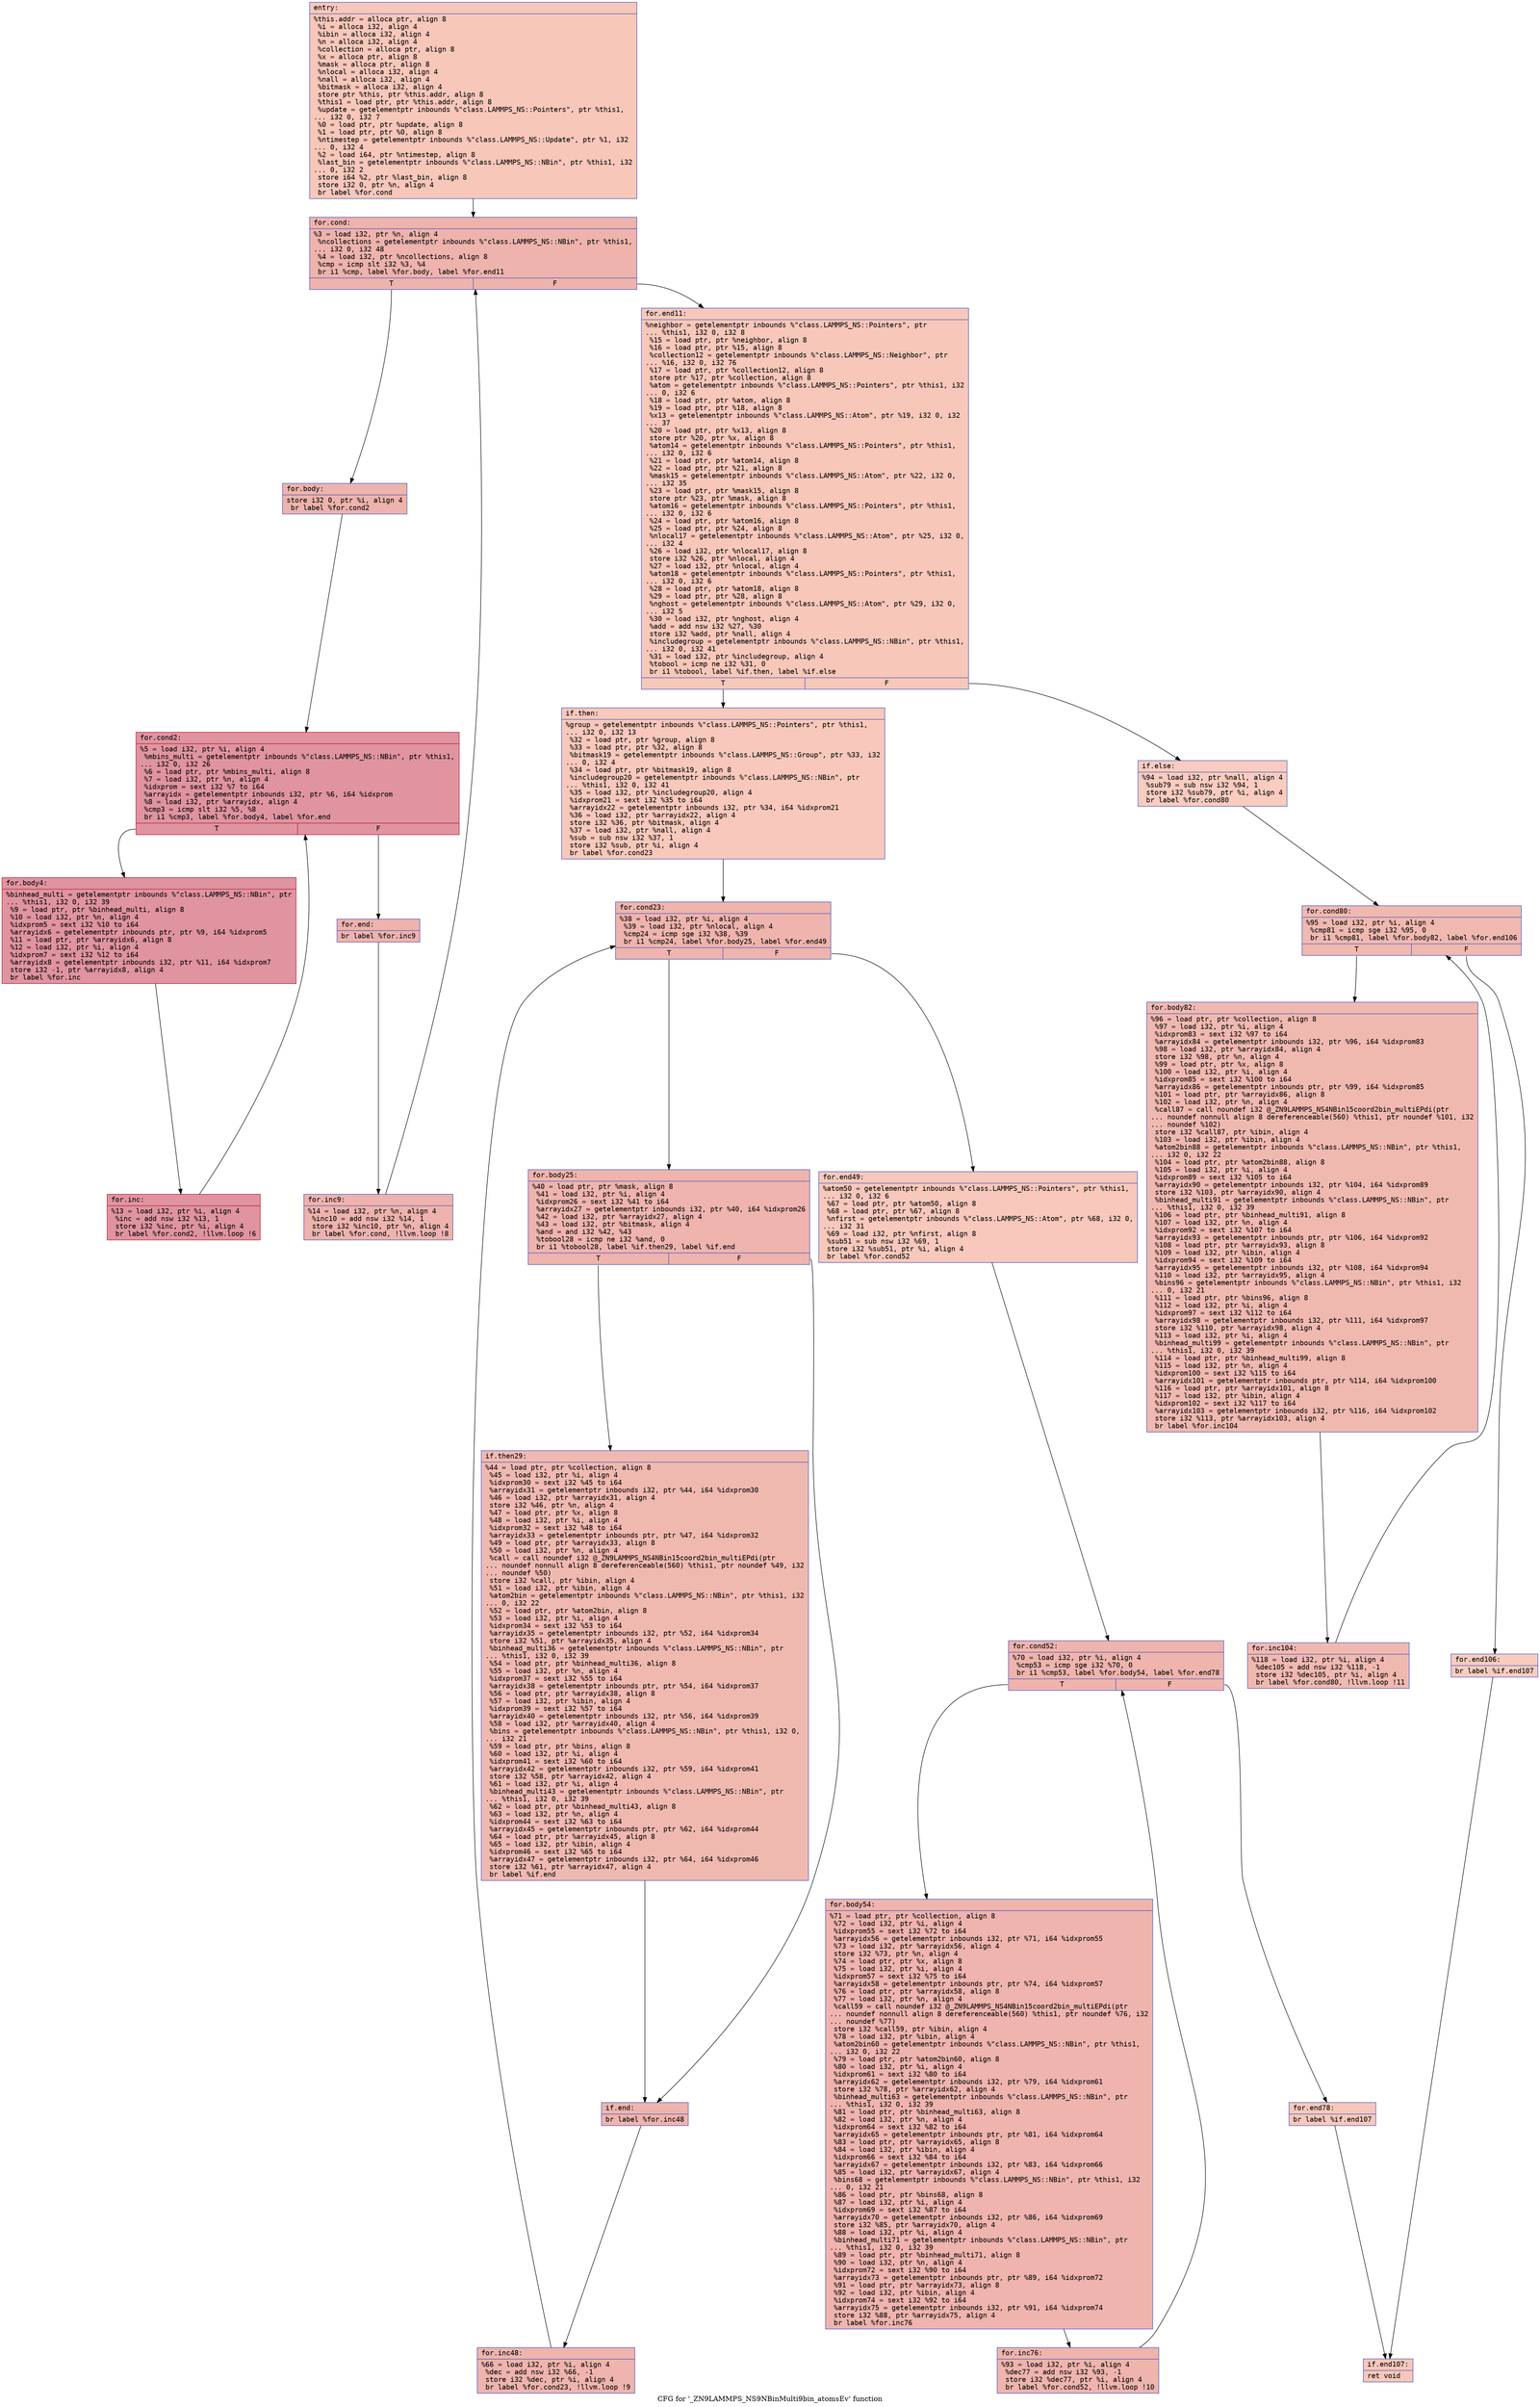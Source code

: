 digraph "CFG for '_ZN9LAMMPS_NS9NBinMulti9bin_atomsEv' function" {
	label="CFG for '_ZN9LAMMPS_NS9NBinMulti9bin_atomsEv' function";

	Node0x55627227f030 [shape=record,color="#3d50c3ff", style=filled, fillcolor="#ec7f6370" fontname="Courier",label="{entry:\l|  %this.addr = alloca ptr, align 8\l  %i = alloca i32, align 4\l  %ibin = alloca i32, align 4\l  %n = alloca i32, align 4\l  %collection = alloca ptr, align 8\l  %x = alloca ptr, align 8\l  %mask = alloca ptr, align 8\l  %nlocal = alloca i32, align 4\l  %nall = alloca i32, align 4\l  %bitmask = alloca i32, align 4\l  store ptr %this, ptr %this.addr, align 8\l  %this1 = load ptr, ptr %this.addr, align 8\l  %update = getelementptr inbounds %\"class.LAMMPS_NS::Pointers\", ptr %this1,\l... i32 0, i32 7\l  %0 = load ptr, ptr %update, align 8\l  %1 = load ptr, ptr %0, align 8\l  %ntimestep = getelementptr inbounds %\"class.LAMMPS_NS::Update\", ptr %1, i32\l... 0, i32 4\l  %2 = load i64, ptr %ntimestep, align 8\l  %last_bin = getelementptr inbounds %\"class.LAMMPS_NS::NBin\", ptr %this1, i32\l... 0, i32 2\l  store i64 %2, ptr %last_bin, align 8\l  store i32 0, ptr %n, align 4\l  br label %for.cond\l}"];
	Node0x55627227f030 -> Node0x55627227fca0[tooltip="entry -> for.cond\nProbability 100.00%" ];
	Node0x55627227fca0 [shape=record,color="#3d50c3ff", style=filled, fillcolor="#d6524470" fontname="Courier",label="{for.cond:\l|  %3 = load i32, ptr %n, align 4\l  %ncollections = getelementptr inbounds %\"class.LAMMPS_NS::NBin\", ptr %this1,\l... i32 0, i32 48\l  %4 = load i32, ptr %ncollections, align 8\l  %cmp = icmp slt i32 %3, %4\l  br i1 %cmp, label %for.body, label %for.end11\l|{<s0>T|<s1>F}}"];
	Node0x55627227fca0:s0 -> Node0x55627227ffa0[tooltip="for.cond -> for.body\nProbability 96.88%" ];
	Node0x55627227fca0:s1 -> Node0x556272280020[tooltip="for.cond -> for.end11\nProbability 3.12%" ];
	Node0x55627227ffa0 [shape=record,color="#3d50c3ff", style=filled, fillcolor="#d6524470" fontname="Courier",label="{for.body:\l|  store i32 0, ptr %i, align 4\l  br label %for.cond2\l}"];
	Node0x55627227ffa0 -> Node0x5562722801f0[tooltip="for.body -> for.cond2\nProbability 100.00%" ];
	Node0x5562722801f0 [shape=record,color="#b70d28ff", style=filled, fillcolor="#b70d2870" fontname="Courier",label="{for.cond2:\l|  %5 = load i32, ptr %i, align 4\l  %mbins_multi = getelementptr inbounds %\"class.LAMMPS_NS::NBin\", ptr %this1,\l... i32 0, i32 26\l  %6 = load ptr, ptr %mbins_multi, align 8\l  %7 = load i32, ptr %n, align 4\l  %idxprom = sext i32 %7 to i64\l  %arrayidx = getelementptr inbounds i32, ptr %6, i64 %idxprom\l  %8 = load i32, ptr %arrayidx, align 4\l  %cmp3 = icmp slt i32 %5, %8\l  br i1 %cmp3, label %for.body4, label %for.end\l|{<s0>T|<s1>F}}"];
	Node0x5562722801f0:s0 -> Node0x55627227f680[tooltip="for.cond2 -> for.body4\nProbability 96.88%" ];
	Node0x5562722801f0:s1 -> Node0x556272280a00[tooltip="for.cond2 -> for.end\nProbability 3.12%" ];
	Node0x55627227f680 [shape=record,color="#b70d28ff", style=filled, fillcolor="#b70d2870" fontname="Courier",label="{for.body4:\l|  %binhead_multi = getelementptr inbounds %\"class.LAMMPS_NS::NBin\", ptr\l... %this1, i32 0, i32 39\l  %9 = load ptr, ptr %binhead_multi, align 8\l  %10 = load i32, ptr %n, align 4\l  %idxprom5 = sext i32 %10 to i64\l  %arrayidx6 = getelementptr inbounds ptr, ptr %9, i64 %idxprom5\l  %11 = load ptr, ptr %arrayidx6, align 8\l  %12 = load i32, ptr %i, align 4\l  %idxprom7 = sext i32 %12 to i64\l  %arrayidx8 = getelementptr inbounds i32, ptr %11, i64 %idxprom7\l  store i32 -1, ptr %arrayidx8, align 4\l  br label %for.inc\l}"];
	Node0x55627227f680 -> Node0x5562722811a0[tooltip="for.body4 -> for.inc\nProbability 100.00%" ];
	Node0x5562722811a0 [shape=record,color="#b70d28ff", style=filled, fillcolor="#b70d2870" fontname="Courier",label="{for.inc:\l|  %13 = load i32, ptr %i, align 4\l  %inc = add nsw i32 %13, 1\l  store i32 %inc, ptr %i, align 4\l  br label %for.cond2, !llvm.loop !6\l}"];
	Node0x5562722811a0 -> Node0x5562722801f0[tooltip="for.inc -> for.cond2\nProbability 100.00%" ];
	Node0x556272280a00 [shape=record,color="#3d50c3ff", style=filled, fillcolor="#d6524470" fontname="Courier",label="{for.end:\l|  br label %for.inc9\l}"];
	Node0x556272280a00 -> Node0x5562722815d0[tooltip="for.end -> for.inc9\nProbability 100.00%" ];
	Node0x5562722815d0 [shape=record,color="#3d50c3ff", style=filled, fillcolor="#d6524470" fontname="Courier",label="{for.inc9:\l|  %14 = load i32, ptr %n, align 4\l  %inc10 = add nsw i32 %14, 1\l  store i32 %inc10, ptr %n, align 4\l  br label %for.cond, !llvm.loop !8\l}"];
	Node0x5562722815d0 -> Node0x55627227fca0[tooltip="for.inc9 -> for.cond\nProbability 100.00%" ];
	Node0x556272280020 [shape=record,color="#3d50c3ff", style=filled, fillcolor="#ec7f6370" fontname="Courier",label="{for.end11:\l|  %neighbor = getelementptr inbounds %\"class.LAMMPS_NS::Pointers\", ptr\l... %this1, i32 0, i32 8\l  %15 = load ptr, ptr %neighbor, align 8\l  %16 = load ptr, ptr %15, align 8\l  %collection12 = getelementptr inbounds %\"class.LAMMPS_NS::Neighbor\", ptr\l... %16, i32 0, i32 76\l  %17 = load ptr, ptr %collection12, align 8\l  store ptr %17, ptr %collection, align 8\l  %atom = getelementptr inbounds %\"class.LAMMPS_NS::Pointers\", ptr %this1, i32\l... 0, i32 6\l  %18 = load ptr, ptr %atom, align 8\l  %19 = load ptr, ptr %18, align 8\l  %x13 = getelementptr inbounds %\"class.LAMMPS_NS::Atom\", ptr %19, i32 0, i32\l... 37\l  %20 = load ptr, ptr %x13, align 8\l  store ptr %20, ptr %x, align 8\l  %atom14 = getelementptr inbounds %\"class.LAMMPS_NS::Pointers\", ptr %this1,\l... i32 0, i32 6\l  %21 = load ptr, ptr %atom14, align 8\l  %22 = load ptr, ptr %21, align 8\l  %mask15 = getelementptr inbounds %\"class.LAMMPS_NS::Atom\", ptr %22, i32 0,\l... i32 35\l  %23 = load ptr, ptr %mask15, align 8\l  store ptr %23, ptr %mask, align 8\l  %atom16 = getelementptr inbounds %\"class.LAMMPS_NS::Pointers\", ptr %this1,\l... i32 0, i32 6\l  %24 = load ptr, ptr %atom16, align 8\l  %25 = load ptr, ptr %24, align 8\l  %nlocal17 = getelementptr inbounds %\"class.LAMMPS_NS::Atom\", ptr %25, i32 0,\l... i32 4\l  %26 = load i32, ptr %nlocal17, align 8\l  store i32 %26, ptr %nlocal, align 4\l  %27 = load i32, ptr %nlocal, align 4\l  %atom18 = getelementptr inbounds %\"class.LAMMPS_NS::Pointers\", ptr %this1,\l... i32 0, i32 6\l  %28 = load ptr, ptr %atom18, align 8\l  %29 = load ptr, ptr %28, align 8\l  %nghost = getelementptr inbounds %\"class.LAMMPS_NS::Atom\", ptr %29, i32 0,\l... i32 5\l  %30 = load i32, ptr %nghost, align 4\l  %add = add nsw i32 %27, %30\l  store i32 %add, ptr %nall, align 4\l  %includegroup = getelementptr inbounds %\"class.LAMMPS_NS::NBin\", ptr %this1,\l... i32 0, i32 41\l  %31 = load i32, ptr %includegroup, align 4\l  %tobool = icmp ne i32 %31, 0\l  br i1 %tobool, label %if.then, label %if.else\l|{<s0>T|<s1>F}}"];
	Node0x556272280020:s0 -> Node0x5562722841f0[tooltip="for.end11 -> if.then\nProbability 62.50%" ];
	Node0x556272280020:s1 -> Node0x556272284260[tooltip="for.end11 -> if.else\nProbability 37.50%" ];
	Node0x5562722841f0 [shape=record,color="#3d50c3ff", style=filled, fillcolor="#ed836670" fontname="Courier",label="{if.then:\l|  %group = getelementptr inbounds %\"class.LAMMPS_NS::Pointers\", ptr %this1,\l... i32 0, i32 13\l  %32 = load ptr, ptr %group, align 8\l  %33 = load ptr, ptr %32, align 8\l  %bitmask19 = getelementptr inbounds %\"class.LAMMPS_NS::Group\", ptr %33, i32\l... 0, i32 4\l  %34 = load ptr, ptr %bitmask19, align 8\l  %includegroup20 = getelementptr inbounds %\"class.LAMMPS_NS::NBin\", ptr\l... %this1, i32 0, i32 41\l  %35 = load i32, ptr %includegroup20, align 4\l  %idxprom21 = sext i32 %35 to i64\l  %arrayidx22 = getelementptr inbounds i32, ptr %34, i64 %idxprom21\l  %36 = load i32, ptr %arrayidx22, align 4\l  store i32 %36, ptr %bitmask, align 4\l  %37 = load i32, ptr %nall, align 4\l  %sub = sub nsw i32 %37, 1\l  store i32 %sub, ptr %i, align 4\l  br label %for.cond23\l}"];
	Node0x5562722841f0 -> Node0x556272284cd0[tooltip="if.then -> for.cond23\nProbability 100.00%" ];
	Node0x556272284cd0 [shape=record,color="#3d50c3ff", style=filled, fillcolor="#d8564670" fontname="Courier",label="{for.cond23:\l|  %38 = load i32, ptr %i, align 4\l  %39 = load i32, ptr %nlocal, align 4\l  %cmp24 = icmp sge i32 %38, %39\l  br i1 %cmp24, label %for.body25, label %for.end49\l|{<s0>T|<s1>F}}"];
	Node0x556272284cd0:s0 -> Node0x556272284f70[tooltip="for.cond23 -> for.body25\nProbability 96.88%" ];
	Node0x556272284cd0:s1 -> Node0x556272284ff0[tooltip="for.cond23 -> for.end49\nProbability 3.12%" ];
	Node0x556272284f70 [shape=record,color="#3d50c3ff", style=filled, fillcolor="#d8564670" fontname="Courier",label="{for.body25:\l|  %40 = load ptr, ptr %mask, align 8\l  %41 = load i32, ptr %i, align 4\l  %idxprom26 = sext i32 %41 to i64\l  %arrayidx27 = getelementptr inbounds i32, ptr %40, i64 %idxprom26\l  %42 = load i32, ptr %arrayidx27, align 4\l  %43 = load i32, ptr %bitmask, align 4\l  %and = and i32 %42, %43\l  %tobool28 = icmp ne i32 %and, 0\l  br i1 %tobool28, label %if.then29, label %if.end\l|{<s0>T|<s1>F}}"];
	Node0x556272284f70:s0 -> Node0x556272285600[tooltip="for.body25 -> if.then29\nProbability 62.50%" ];
	Node0x556272284f70:s1 -> Node0x556272285680[tooltip="for.body25 -> if.end\nProbability 37.50%" ];
	Node0x556272285600 [shape=record,color="#3d50c3ff", style=filled, fillcolor="#de614d70" fontname="Courier",label="{if.then29:\l|  %44 = load ptr, ptr %collection, align 8\l  %45 = load i32, ptr %i, align 4\l  %idxprom30 = sext i32 %45 to i64\l  %arrayidx31 = getelementptr inbounds i32, ptr %44, i64 %idxprom30\l  %46 = load i32, ptr %arrayidx31, align 4\l  store i32 %46, ptr %n, align 4\l  %47 = load ptr, ptr %x, align 8\l  %48 = load i32, ptr %i, align 4\l  %idxprom32 = sext i32 %48 to i64\l  %arrayidx33 = getelementptr inbounds ptr, ptr %47, i64 %idxprom32\l  %49 = load ptr, ptr %arrayidx33, align 8\l  %50 = load i32, ptr %n, align 4\l  %call = call noundef i32 @_ZN9LAMMPS_NS4NBin15coord2bin_multiEPdi(ptr\l... noundef nonnull align 8 dereferenceable(560) %this1, ptr noundef %49, i32\l... noundef %50)\l  store i32 %call, ptr %ibin, align 4\l  %51 = load i32, ptr %ibin, align 4\l  %atom2bin = getelementptr inbounds %\"class.LAMMPS_NS::NBin\", ptr %this1, i32\l... 0, i32 22\l  %52 = load ptr, ptr %atom2bin, align 8\l  %53 = load i32, ptr %i, align 4\l  %idxprom34 = sext i32 %53 to i64\l  %arrayidx35 = getelementptr inbounds i32, ptr %52, i64 %idxprom34\l  store i32 %51, ptr %arrayidx35, align 4\l  %binhead_multi36 = getelementptr inbounds %\"class.LAMMPS_NS::NBin\", ptr\l... %this1, i32 0, i32 39\l  %54 = load ptr, ptr %binhead_multi36, align 8\l  %55 = load i32, ptr %n, align 4\l  %idxprom37 = sext i32 %55 to i64\l  %arrayidx38 = getelementptr inbounds ptr, ptr %54, i64 %idxprom37\l  %56 = load ptr, ptr %arrayidx38, align 8\l  %57 = load i32, ptr %ibin, align 4\l  %idxprom39 = sext i32 %57 to i64\l  %arrayidx40 = getelementptr inbounds i32, ptr %56, i64 %idxprom39\l  %58 = load i32, ptr %arrayidx40, align 4\l  %bins = getelementptr inbounds %\"class.LAMMPS_NS::NBin\", ptr %this1, i32 0,\l... i32 21\l  %59 = load ptr, ptr %bins, align 8\l  %60 = load i32, ptr %i, align 4\l  %idxprom41 = sext i32 %60 to i64\l  %arrayidx42 = getelementptr inbounds i32, ptr %59, i64 %idxprom41\l  store i32 %58, ptr %arrayidx42, align 4\l  %61 = load i32, ptr %i, align 4\l  %binhead_multi43 = getelementptr inbounds %\"class.LAMMPS_NS::NBin\", ptr\l... %this1, i32 0, i32 39\l  %62 = load ptr, ptr %binhead_multi43, align 8\l  %63 = load i32, ptr %n, align 4\l  %idxprom44 = sext i32 %63 to i64\l  %arrayidx45 = getelementptr inbounds ptr, ptr %62, i64 %idxprom44\l  %64 = load ptr, ptr %arrayidx45, align 8\l  %65 = load i32, ptr %ibin, align 4\l  %idxprom46 = sext i32 %65 to i64\l  %arrayidx47 = getelementptr inbounds i32, ptr %64, i64 %idxprom46\l  store i32 %61, ptr %arrayidx47, align 4\l  br label %if.end\l}"];
	Node0x556272285600 -> Node0x556272285680[tooltip="if.then29 -> if.end\nProbability 100.00%" ];
	Node0x556272285680 [shape=record,color="#3d50c3ff", style=filled, fillcolor="#d8564670" fontname="Courier",label="{if.end:\l|  br label %for.inc48\l}"];
	Node0x556272285680 -> Node0x556272287e90[tooltip="if.end -> for.inc48\nProbability 100.00%" ];
	Node0x556272287e90 [shape=record,color="#3d50c3ff", style=filled, fillcolor="#d8564670" fontname="Courier",label="{for.inc48:\l|  %66 = load i32, ptr %i, align 4\l  %dec = add nsw i32 %66, -1\l  store i32 %dec, ptr %i, align 4\l  br label %for.cond23, !llvm.loop !9\l}"];
	Node0x556272287e90 -> Node0x556272284cd0[tooltip="for.inc48 -> for.cond23\nProbability 100.00%" ];
	Node0x556272284ff0 [shape=record,color="#3d50c3ff", style=filled, fillcolor="#ed836670" fontname="Courier",label="{for.end49:\l|  %atom50 = getelementptr inbounds %\"class.LAMMPS_NS::Pointers\", ptr %this1,\l... i32 0, i32 6\l  %67 = load ptr, ptr %atom50, align 8\l  %68 = load ptr, ptr %67, align 8\l  %nfirst = getelementptr inbounds %\"class.LAMMPS_NS::Atom\", ptr %68, i32 0,\l... i32 31\l  %69 = load i32, ptr %nfirst, align 8\l  %sub51 = sub nsw i32 %69, 1\l  store i32 %sub51, ptr %i, align 4\l  br label %for.cond52\l}"];
	Node0x556272284ff0 -> Node0x5562722887a0[tooltip="for.end49 -> for.cond52\nProbability 100.00%" ];
	Node0x5562722887a0 [shape=record,color="#3d50c3ff", style=filled, fillcolor="#d8564670" fontname="Courier",label="{for.cond52:\l|  %70 = load i32, ptr %i, align 4\l  %cmp53 = icmp sge i32 %70, 0\l  br i1 %cmp53, label %for.body54, label %for.end78\l|{<s0>T|<s1>F}}"];
	Node0x5562722887a0:s0 -> Node0x5562722889c0[tooltip="for.cond52 -> for.body54\nProbability 96.88%" ];
	Node0x5562722887a0:s1 -> Node0x556272283aa0[tooltip="for.cond52 -> for.end78\nProbability 3.12%" ];
	Node0x5562722889c0 [shape=record,color="#3d50c3ff", style=filled, fillcolor="#d8564670" fontname="Courier",label="{for.body54:\l|  %71 = load ptr, ptr %collection, align 8\l  %72 = load i32, ptr %i, align 4\l  %idxprom55 = sext i32 %72 to i64\l  %arrayidx56 = getelementptr inbounds i32, ptr %71, i64 %idxprom55\l  %73 = load i32, ptr %arrayidx56, align 4\l  store i32 %73, ptr %n, align 4\l  %74 = load ptr, ptr %x, align 8\l  %75 = load i32, ptr %i, align 4\l  %idxprom57 = sext i32 %75 to i64\l  %arrayidx58 = getelementptr inbounds ptr, ptr %74, i64 %idxprom57\l  %76 = load ptr, ptr %arrayidx58, align 8\l  %77 = load i32, ptr %n, align 4\l  %call59 = call noundef i32 @_ZN9LAMMPS_NS4NBin15coord2bin_multiEPdi(ptr\l... noundef nonnull align 8 dereferenceable(560) %this1, ptr noundef %76, i32\l... noundef %77)\l  store i32 %call59, ptr %ibin, align 4\l  %78 = load i32, ptr %ibin, align 4\l  %atom2bin60 = getelementptr inbounds %\"class.LAMMPS_NS::NBin\", ptr %this1,\l... i32 0, i32 22\l  %79 = load ptr, ptr %atom2bin60, align 8\l  %80 = load i32, ptr %i, align 4\l  %idxprom61 = sext i32 %80 to i64\l  %arrayidx62 = getelementptr inbounds i32, ptr %79, i64 %idxprom61\l  store i32 %78, ptr %arrayidx62, align 4\l  %binhead_multi63 = getelementptr inbounds %\"class.LAMMPS_NS::NBin\", ptr\l... %this1, i32 0, i32 39\l  %81 = load ptr, ptr %binhead_multi63, align 8\l  %82 = load i32, ptr %n, align 4\l  %idxprom64 = sext i32 %82 to i64\l  %arrayidx65 = getelementptr inbounds ptr, ptr %81, i64 %idxprom64\l  %83 = load ptr, ptr %arrayidx65, align 8\l  %84 = load i32, ptr %ibin, align 4\l  %idxprom66 = sext i32 %84 to i64\l  %arrayidx67 = getelementptr inbounds i32, ptr %83, i64 %idxprom66\l  %85 = load i32, ptr %arrayidx67, align 4\l  %bins68 = getelementptr inbounds %\"class.LAMMPS_NS::NBin\", ptr %this1, i32\l... 0, i32 21\l  %86 = load ptr, ptr %bins68, align 8\l  %87 = load i32, ptr %i, align 4\l  %idxprom69 = sext i32 %87 to i64\l  %arrayidx70 = getelementptr inbounds i32, ptr %86, i64 %idxprom69\l  store i32 %85, ptr %arrayidx70, align 4\l  %88 = load i32, ptr %i, align 4\l  %binhead_multi71 = getelementptr inbounds %\"class.LAMMPS_NS::NBin\", ptr\l... %this1, i32 0, i32 39\l  %89 = load ptr, ptr %binhead_multi71, align 8\l  %90 = load i32, ptr %n, align 4\l  %idxprom72 = sext i32 %90 to i64\l  %arrayidx73 = getelementptr inbounds ptr, ptr %89, i64 %idxprom72\l  %91 = load ptr, ptr %arrayidx73, align 8\l  %92 = load i32, ptr %ibin, align 4\l  %idxprom74 = sext i32 %92 to i64\l  %arrayidx75 = getelementptr inbounds i32, ptr %91, i64 %idxprom74\l  store i32 %88, ptr %arrayidx75, align 4\l  br label %for.inc76\l}"];
	Node0x5562722889c0 -> Node0x55627228b050[tooltip="for.body54 -> for.inc76\nProbability 100.00%" ];
	Node0x55627228b050 [shape=record,color="#3d50c3ff", style=filled, fillcolor="#d8564670" fontname="Courier",label="{for.inc76:\l|  %93 = load i32, ptr %i, align 4\l  %dec77 = add nsw i32 %93, -1\l  store i32 %dec77, ptr %i, align 4\l  br label %for.cond52, !llvm.loop !10\l}"];
	Node0x55627228b050 -> Node0x5562722887a0[tooltip="for.inc76 -> for.cond52\nProbability 100.00%" ];
	Node0x556272283aa0 [shape=record,color="#3d50c3ff", style=filled, fillcolor="#ed836670" fontname="Courier",label="{for.end78:\l|  br label %if.end107\l}"];
	Node0x556272283aa0 -> Node0x55627228b490[tooltip="for.end78 -> if.end107\nProbability 100.00%" ];
	Node0x556272284260 [shape=record,color="#3d50c3ff", style=filled, fillcolor="#f08b6e70" fontname="Courier",label="{if.else:\l|  %94 = load i32, ptr %nall, align 4\l  %sub79 = sub nsw i32 %94, 1\l  store i32 %sub79, ptr %i, align 4\l  br label %for.cond80\l}"];
	Node0x556272284260 -> Node0x55627228b750[tooltip="if.else -> for.cond80\nProbability 100.00%" ];
	Node0x55627228b750 [shape=record,color="#3d50c3ff", style=filled, fillcolor="#de614d70" fontname="Courier",label="{for.cond80:\l|  %95 = load i32, ptr %i, align 4\l  %cmp81 = icmp sge i32 %95, 0\l  br i1 %cmp81, label %for.body82, label %for.end106\l|{<s0>T|<s1>F}}"];
	Node0x55627228b750:s0 -> Node0x556272285c60[tooltip="for.cond80 -> for.body82\nProbability 96.88%" ];
	Node0x55627228b750:s1 -> Node0x556272285ce0[tooltip="for.cond80 -> for.end106\nProbability 3.12%" ];
	Node0x556272285c60 [shape=record,color="#3d50c3ff", style=filled, fillcolor="#de614d70" fontname="Courier",label="{for.body82:\l|  %96 = load ptr, ptr %collection, align 8\l  %97 = load i32, ptr %i, align 4\l  %idxprom83 = sext i32 %97 to i64\l  %arrayidx84 = getelementptr inbounds i32, ptr %96, i64 %idxprom83\l  %98 = load i32, ptr %arrayidx84, align 4\l  store i32 %98, ptr %n, align 4\l  %99 = load ptr, ptr %x, align 8\l  %100 = load i32, ptr %i, align 4\l  %idxprom85 = sext i32 %100 to i64\l  %arrayidx86 = getelementptr inbounds ptr, ptr %99, i64 %idxprom85\l  %101 = load ptr, ptr %arrayidx86, align 8\l  %102 = load i32, ptr %n, align 4\l  %call87 = call noundef i32 @_ZN9LAMMPS_NS4NBin15coord2bin_multiEPdi(ptr\l... noundef nonnull align 8 dereferenceable(560) %this1, ptr noundef %101, i32\l... noundef %102)\l  store i32 %call87, ptr %ibin, align 4\l  %103 = load i32, ptr %ibin, align 4\l  %atom2bin88 = getelementptr inbounds %\"class.LAMMPS_NS::NBin\", ptr %this1,\l... i32 0, i32 22\l  %104 = load ptr, ptr %atom2bin88, align 8\l  %105 = load i32, ptr %i, align 4\l  %idxprom89 = sext i32 %105 to i64\l  %arrayidx90 = getelementptr inbounds i32, ptr %104, i64 %idxprom89\l  store i32 %103, ptr %arrayidx90, align 4\l  %binhead_multi91 = getelementptr inbounds %\"class.LAMMPS_NS::NBin\", ptr\l... %this1, i32 0, i32 39\l  %106 = load ptr, ptr %binhead_multi91, align 8\l  %107 = load i32, ptr %n, align 4\l  %idxprom92 = sext i32 %107 to i64\l  %arrayidx93 = getelementptr inbounds ptr, ptr %106, i64 %idxprom92\l  %108 = load ptr, ptr %arrayidx93, align 8\l  %109 = load i32, ptr %ibin, align 4\l  %idxprom94 = sext i32 %109 to i64\l  %arrayidx95 = getelementptr inbounds i32, ptr %108, i64 %idxprom94\l  %110 = load i32, ptr %arrayidx95, align 4\l  %bins96 = getelementptr inbounds %\"class.LAMMPS_NS::NBin\", ptr %this1, i32\l... 0, i32 21\l  %111 = load ptr, ptr %bins96, align 8\l  %112 = load i32, ptr %i, align 4\l  %idxprom97 = sext i32 %112 to i64\l  %arrayidx98 = getelementptr inbounds i32, ptr %111, i64 %idxprom97\l  store i32 %110, ptr %arrayidx98, align 4\l  %113 = load i32, ptr %i, align 4\l  %binhead_multi99 = getelementptr inbounds %\"class.LAMMPS_NS::NBin\", ptr\l... %this1, i32 0, i32 39\l  %114 = load ptr, ptr %binhead_multi99, align 8\l  %115 = load i32, ptr %n, align 4\l  %idxprom100 = sext i32 %115 to i64\l  %arrayidx101 = getelementptr inbounds ptr, ptr %114, i64 %idxprom100\l  %116 = load ptr, ptr %arrayidx101, align 8\l  %117 = load i32, ptr %ibin, align 4\l  %idxprom102 = sext i32 %117 to i64\l  %arrayidx103 = getelementptr inbounds i32, ptr %116, i64 %idxprom102\l  store i32 %113, ptr %arrayidx103, align 4\l  br label %for.inc104\l}"];
	Node0x556272285c60 -> Node0x55627228e200[tooltip="for.body82 -> for.inc104\nProbability 100.00%" ];
	Node0x55627228e200 [shape=record,color="#3d50c3ff", style=filled, fillcolor="#de614d70" fontname="Courier",label="{for.inc104:\l|  %118 = load i32, ptr %i, align 4\l  %dec105 = add nsw i32 %118, -1\l  store i32 %dec105, ptr %i, align 4\l  br label %for.cond80, !llvm.loop !11\l}"];
	Node0x55627228e200 -> Node0x55627228b750[tooltip="for.inc104 -> for.cond80\nProbability 100.00%" ];
	Node0x556272285ce0 [shape=record,color="#3d50c3ff", style=filled, fillcolor="#f08b6e70" fontname="Courier",label="{for.end106:\l|  br label %if.end107\l}"];
	Node0x556272285ce0 -> Node0x55627228b490[tooltip="for.end106 -> if.end107\nProbability 100.00%" ];
	Node0x55627228b490 [shape=record,color="#3d50c3ff", style=filled, fillcolor="#ec7f6370" fontname="Courier",label="{if.end107:\l|  ret void\l}"];
}
